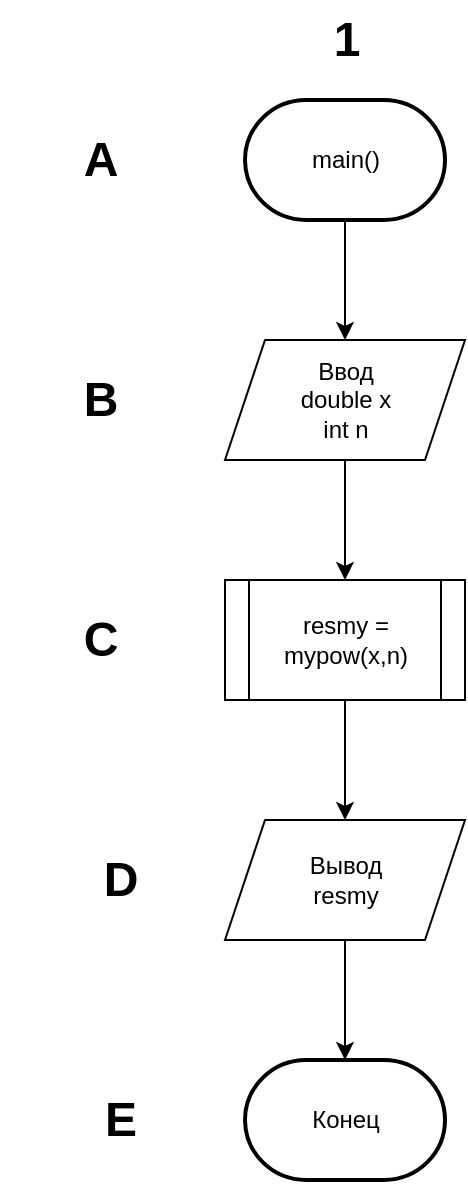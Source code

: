 <mxfile version="22.0.3" type="device">
  <diagram name="Страница — 1" id="ITDS82c4y2HYJhmB6yVo">
    <mxGraphModel dx="1163" dy="694" grid="1" gridSize="10" guides="1" tooltips="1" connect="1" arrows="1" fold="1" page="1" pageScale="1" pageWidth="827" pageHeight="1169" math="0" shadow="0">
      <root>
        <mxCell id="0" />
        <mxCell id="1" parent="0" />
        <mxCell id="c20jQx6U5Yoyk1KxabTT-7" value="" style="edgeStyle=orthogonalEdgeStyle;rounded=0;orthogonalLoop=1;jettySize=auto;html=1;" edge="1" parent="1" source="c20jQx6U5Yoyk1KxabTT-4" target="c20jQx6U5Yoyk1KxabTT-6">
          <mxGeometry relative="1" as="geometry" />
        </mxCell>
        <mxCell id="c20jQx6U5Yoyk1KxabTT-4" value="Ввод&lt;br&gt;double x&lt;br&gt;int n" style="shape=parallelogram;perimeter=parallelogramPerimeter;whiteSpace=wrap;html=1;fixedSize=1;" vertex="1" parent="1">
          <mxGeometry x="362.5" y="170" width="120" height="60" as="geometry" />
        </mxCell>
        <mxCell id="c20jQx6U5Yoyk1KxabTT-9" value="" style="edgeStyle=orthogonalEdgeStyle;rounded=0;orthogonalLoop=1;jettySize=auto;html=1;" edge="1" parent="1" source="c20jQx6U5Yoyk1KxabTT-6" target="c20jQx6U5Yoyk1KxabTT-8">
          <mxGeometry relative="1" as="geometry" />
        </mxCell>
        <mxCell id="c20jQx6U5Yoyk1KxabTT-6" value="resmy = mypow(x,n)" style="shape=process;whiteSpace=wrap;html=1;backgroundOutline=1;" vertex="1" parent="1">
          <mxGeometry x="362.5" y="290" width="120" height="60" as="geometry" />
        </mxCell>
        <mxCell id="c20jQx6U5Yoyk1KxabTT-13" value="" style="edgeStyle=orthogonalEdgeStyle;rounded=0;orthogonalLoop=1;jettySize=auto;html=1;" edge="1" parent="1" source="c20jQx6U5Yoyk1KxabTT-8" target="c20jQx6U5Yoyk1KxabTT-12">
          <mxGeometry relative="1" as="geometry" />
        </mxCell>
        <mxCell id="c20jQx6U5Yoyk1KxabTT-8" value="Вывод&lt;br&gt;resmy" style="shape=parallelogram;perimeter=parallelogramPerimeter;whiteSpace=wrap;html=1;fixedSize=1;" vertex="1" parent="1">
          <mxGeometry x="362.5" y="410" width="120" height="60" as="geometry" />
        </mxCell>
        <mxCell id="c20jQx6U5Yoyk1KxabTT-12" value="Конец" style="strokeWidth=2;html=1;shape=mxgraph.flowchart.terminator;whiteSpace=wrap;" vertex="1" parent="1">
          <mxGeometry x="372.5" y="530" width="100" height="60" as="geometry" />
        </mxCell>
        <mxCell id="c20jQx6U5Yoyk1KxabTT-15" value="" style="edgeStyle=orthogonalEdgeStyle;rounded=0;orthogonalLoop=1;jettySize=auto;html=1;" edge="1" parent="1" source="c20jQx6U5Yoyk1KxabTT-14" target="c20jQx6U5Yoyk1KxabTT-4">
          <mxGeometry relative="1" as="geometry" />
        </mxCell>
        <mxCell id="c20jQx6U5Yoyk1KxabTT-14" value="main()" style="strokeWidth=2;html=1;shape=mxgraph.flowchart.terminator;whiteSpace=wrap;" vertex="1" parent="1">
          <mxGeometry x="372.5" y="50" width="100" height="60" as="geometry" />
        </mxCell>
        <mxCell id="c20jQx6U5Yoyk1KxabTT-16" value="1" style="text;strokeColor=none;fillColor=none;html=1;fontSize=24;fontStyle=1;verticalAlign=middle;align=center;" vertex="1" parent="1">
          <mxGeometry x="372.5" width="100" height="40" as="geometry" />
        </mxCell>
        <mxCell id="c20jQx6U5Yoyk1KxabTT-17" value="A" style="text;strokeColor=none;fillColor=none;html=1;fontSize=24;fontStyle=1;verticalAlign=middle;align=center;" vertex="1" parent="1">
          <mxGeometry x="250" y="60" width="100" height="40" as="geometry" />
        </mxCell>
        <mxCell id="c20jQx6U5Yoyk1KxabTT-18" value="B" style="text;strokeColor=none;fillColor=none;html=1;fontSize=24;fontStyle=1;verticalAlign=middle;align=center;" vertex="1" parent="1">
          <mxGeometry x="250" y="180" width="100" height="40" as="geometry" />
        </mxCell>
        <mxCell id="c20jQx6U5Yoyk1KxabTT-19" value="C" style="text;strokeColor=none;fillColor=none;html=1;fontSize=24;fontStyle=1;verticalAlign=middle;align=center;" vertex="1" parent="1">
          <mxGeometry x="250" y="300" width="100" height="40" as="geometry" />
        </mxCell>
        <mxCell id="c20jQx6U5Yoyk1KxabTT-20" value="D" style="text;strokeColor=none;fillColor=none;html=1;fontSize=24;fontStyle=1;verticalAlign=middle;align=center;" vertex="1" parent="1">
          <mxGeometry x="260" y="420" width="100" height="40" as="geometry" />
        </mxCell>
        <mxCell id="c20jQx6U5Yoyk1KxabTT-21" value="E" style="text;strokeColor=none;fillColor=none;html=1;fontSize=24;fontStyle=1;verticalAlign=middle;align=center;" vertex="1" parent="1">
          <mxGeometry x="260" y="540" width="100" height="40" as="geometry" />
        </mxCell>
      </root>
    </mxGraphModel>
  </diagram>
</mxfile>

